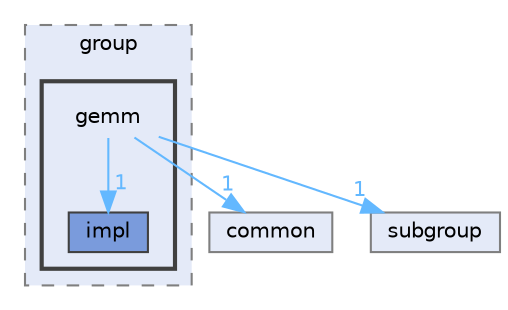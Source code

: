 digraph "include/experimental/group/gemm"
{
 // LATEX_PDF_SIZE
  bgcolor="transparent";
  edge [fontname=Helvetica,fontsize=10,labelfontname=Helvetica,labelfontsize=10];
  node [fontname=Helvetica,fontsize=10,shape=box,height=0.2,width=0.4];
  compound=true
  subgraph clusterdir_6cebb349e4d63b3d4aebac2b846d4ac3 {
    graph [ bgcolor="#e4eaf8", pencolor="grey50", label="group", fontname=Helvetica,fontsize=10 style="filled,dashed", URL="dir_6cebb349e4d63b3d4aebac2b846d4ac3.html",tooltip=""]
  subgraph clusterdir_4b359bae971ed7f45cb58ad62ebb64a2 {
    graph [ bgcolor="#e4eaf8", pencolor="grey25", label="", fontname=Helvetica,fontsize=10 style="filled,bold", URL="dir_4b359bae971ed7f45cb58ad62ebb64a2.html",tooltip=""]
    dir_4b359bae971ed7f45cb58ad62ebb64a2 [shape=plaintext, label="gemm"];
  dir_97dc087ac2f02b6e015306b309e8b1b7 [label="impl", fillcolor="#7a9bdc", color="grey25", style="filled", URL="dir_97dc087ac2f02b6e015306b309e8b1b7.html",tooltip=""];
  }
  }
  dir_4d3106a75df04f1e8e08f7fdd7e68f7e [label="common", fillcolor="#e4eaf8", color="grey50", style="filled", URL="dir_4d3106a75df04f1e8e08f7fdd7e68f7e.html",tooltip=""];
  dir_7158ba01021871150c6825fce9de9714 [label="subgroup", fillcolor="#e4eaf8", color="grey50", style="filled", URL="dir_7158ba01021871150c6825fce9de9714.html",tooltip=""];
  dir_4b359bae971ed7f45cb58ad62ebb64a2->dir_4d3106a75df04f1e8e08f7fdd7e68f7e [headlabel="1", labeldistance=1.5 headhref="dir_000020_000012.html" color="steelblue1" fontcolor="steelblue1"];
  dir_4b359bae971ed7f45cb58ad62ebb64a2->dir_7158ba01021871150c6825fce9de9714 [headlabel="1", labeldistance=1.5 headhref="dir_000020_000042.html" color="steelblue1" fontcolor="steelblue1"];
  dir_4b359bae971ed7f45cb58ad62ebb64a2->dir_97dc087ac2f02b6e015306b309e8b1b7 [headlabel="1", labeldistance=1.5 headhref="dir_000020_000026.html" color="steelblue1" fontcolor="steelblue1"];
}
